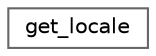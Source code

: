 digraph "类继承关系图"
{
 // LATEX_PDF_SIZE
  bgcolor="transparent";
  edge [fontname=Helvetica,fontsize=10,labelfontname=Helvetica,labelfontsize=10];
  node [fontname=Helvetica,fontsize=10,shape=box,height=0.2,width=0.4];
  rankdir="LR";
  Node0 [id="Node000000",label="get_locale",height=0.2,width=0.4,color="grey40", fillcolor="white", style="filled",URL="$classdetail_1_1get__locale.html",tooltip=" "];
}
